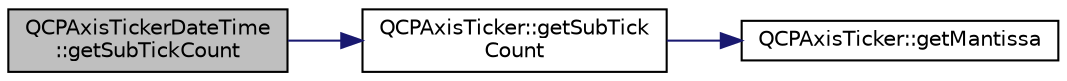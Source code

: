 digraph "QCPAxisTickerDateTime::getSubTickCount"
{
  edge [fontname="Helvetica",fontsize="10",labelfontname="Helvetica",labelfontsize="10"];
  node [fontname="Helvetica",fontsize="10",shape=record];
  rankdir="LR";
  Node18 [label="QCPAxisTickerDateTime\l::getSubTickCount",height=0.2,width=0.4,color="black", fillcolor="grey75", style="filled", fontcolor="black"];
  Node18 -> Node19 [color="midnightblue",fontsize="10",style="solid",fontname="Helvetica"];
  Node19 [label="QCPAxisTicker::getSubTick\lCount",height=0.2,width=0.4,color="black", fillcolor="white", style="filled",URL="$class_q_c_p_axis_ticker.html#a4ccc403ced7a1457ce6ba293509933c8"];
  Node19 -> Node20 [color="midnightblue",fontsize="10",style="solid",fontname="Helvetica"];
  Node20 [label="QCPAxisTicker::getMantissa",height=0.2,width=0.4,color="black", fillcolor="white", style="filled",URL="$class_q_c_p_axis_ticker.html#a2f1e223bafbf2cec7c3ba8b08d5c77e8"];
}
